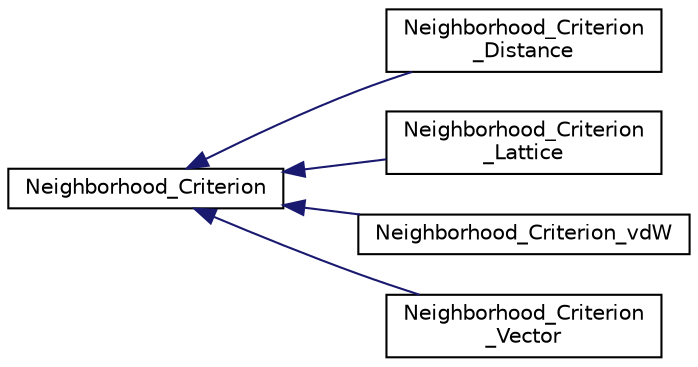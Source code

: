 digraph "Graphical Class Hierarchy"
{
  edge [fontname="Helvetica",fontsize="10",labelfontname="Helvetica",labelfontsize="10"];
  node [fontname="Helvetica",fontsize="10",shape=record];
  rankdir="LR";
  Node1 [label="Neighborhood_Criterion",height=0.2,width=0.4,color="black", fillcolor="white", style="filled",URL="$classNeighborhood__Criterion.html"];
  Node1 -> Node2 [dir="back",color="midnightblue",fontsize="10",style="solid",fontname="Helvetica"];
  Node2 [label="Neighborhood_Criterion\l_Distance",height=0.2,width=0.4,color="black", fillcolor="white", style="filled",URL="$classNeighborhood__Criterion__Distance.html"];
  Node1 -> Node3 [dir="back",color="midnightblue",fontsize="10",style="solid",fontname="Helvetica"];
  Node3 [label="Neighborhood_Criterion\l_Lattice",height=0.2,width=0.4,color="black", fillcolor="white", style="filled",URL="$classNeighborhood__Criterion__Lattice.html"];
  Node1 -> Node4 [dir="back",color="midnightblue",fontsize="10",style="solid",fontname="Helvetica"];
  Node4 [label="Neighborhood_Criterion_vdW",height=0.2,width=0.4,color="black", fillcolor="white", style="filled",URL="$classNeighborhood__Criterion__vdW.html"];
  Node1 -> Node5 [dir="back",color="midnightblue",fontsize="10",style="solid",fontname="Helvetica"];
  Node5 [label="Neighborhood_Criterion\l_Vector",height=0.2,width=0.4,color="black", fillcolor="white", style="filled",URL="$classNeighborhood__Criterion__Vector.html"];
}
